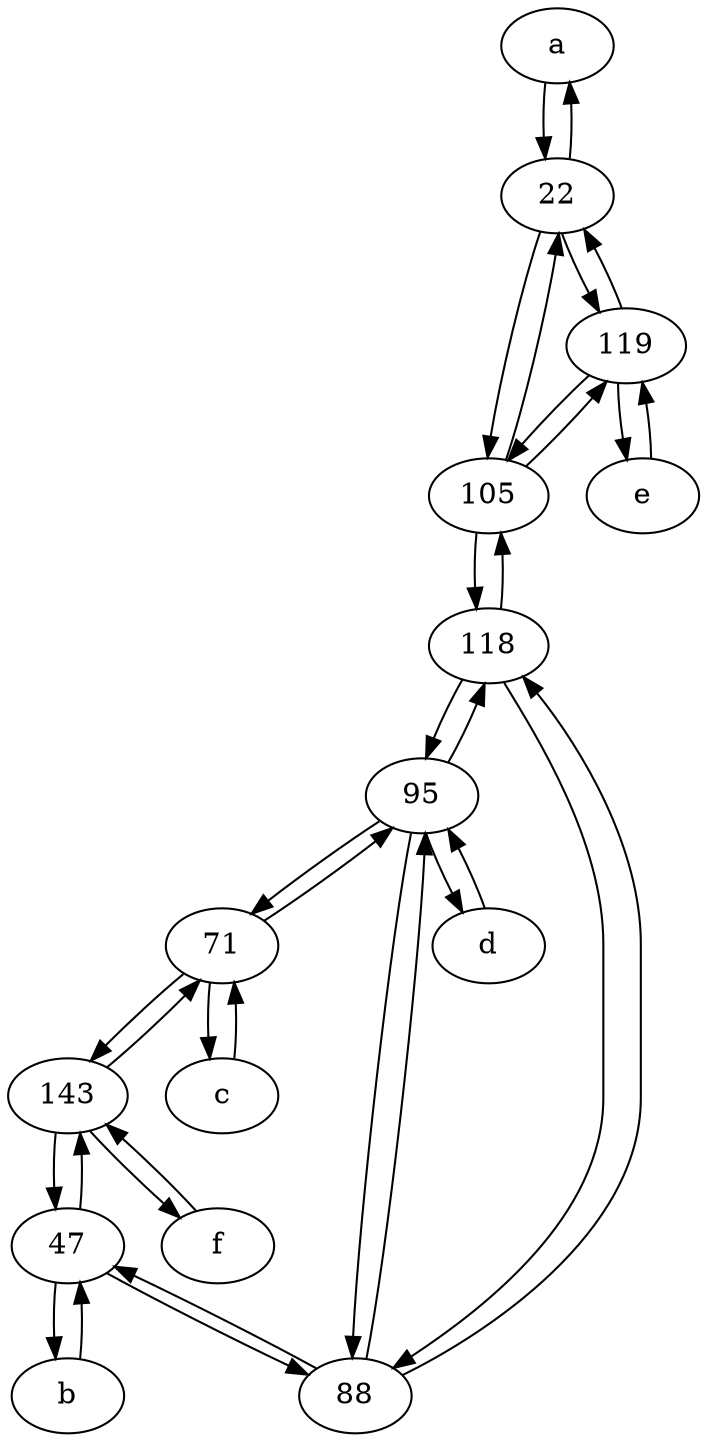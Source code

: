 digraph  {
	a [pos="40,10!"];
	47;
	b [pos="50,20!"];
	e [pos="30,50!"];
	71;
	95;
	143;
	f [pos="15,45!"];
	88;
	105;
	c [pos="20,10!"];
	d [pos="20,30!"];
	118;
	119;
	22;
	b -> 47;
	88 -> 118;
	118 -> 105;
	118 -> 88;
	f -> 143;
	119 -> 105;
	22 -> a;
	88 -> 47;
	47 -> b;
	a -> 22;
	95 -> 118;
	119 -> 22;
	47 -> 88;
	118 -> 95;
	22 -> 119;
	105 -> 118;
	143 -> f;
	119 -> e;
	88 -> 95;
	95 -> 88;
	e -> 119;
	95 -> 71;
	d -> 95;
	22 -> 105;
	c -> 71;
	71 -> 95;
	95 -> d;
	143 -> 47;
	143 -> 71;
	71 -> 143;
	105 -> 119;
	105 -> 22;
	71 -> c;
	47 -> 143;

	}